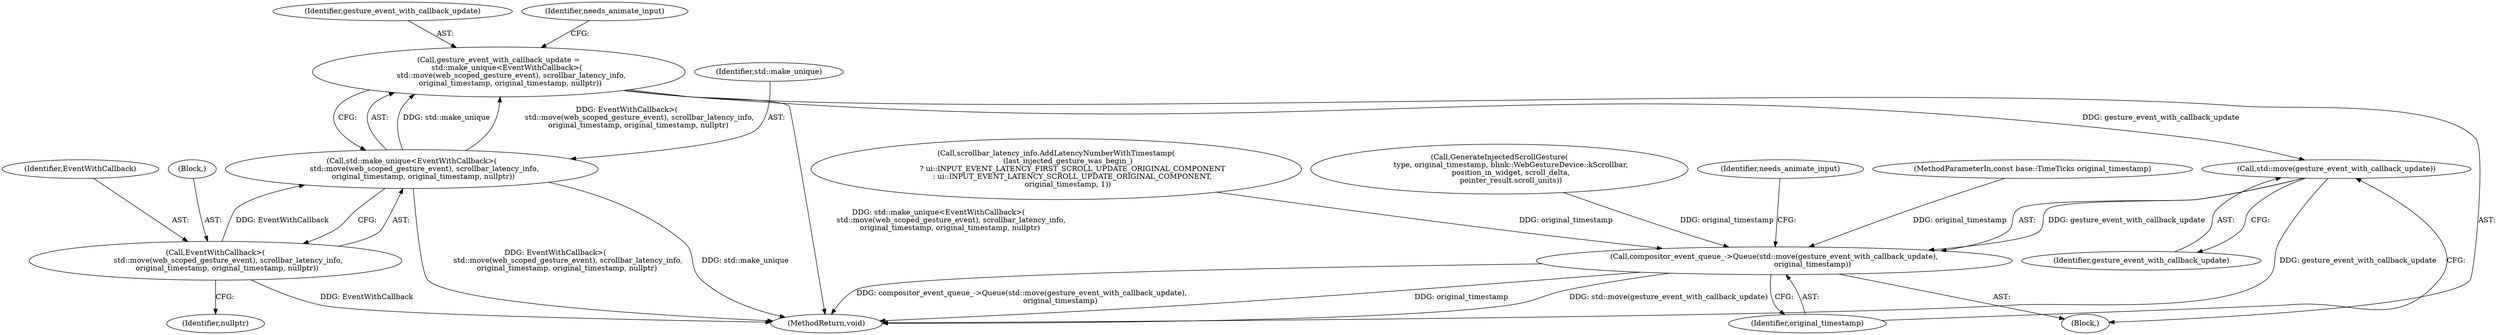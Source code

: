 digraph "0_Chrome_14f2111f9cec919a450115ce4914f228effca58e_4@API" {
"1000155" [label="(Call,gesture_event_with_callback_update =\n       std::make_unique<EventWithCallback>(\n           std::move(web_scoped_gesture_event), scrollbar_latency_info,\n          original_timestamp, original_timestamp, nullptr))"];
"1000157" [label="(Call,std::make_unique<EventWithCallback>(\n           std::move(web_scoped_gesture_event), scrollbar_latency_info,\n          original_timestamp, original_timestamp, nullptr))"];
"1000159" [label="(Call,EventWithCallback>(\n           std::move(web_scoped_gesture_event), scrollbar_latency_info,\n          original_timestamp, original_timestamp, nullptr))"];
"1000176" [label="(Call,std::move(gesture_event_with_callback_update))"];
"1000175" [label="(Call,compositor_event_queue_->Queue(std::move(gesture_event_with_callback_update),\n                                 original_timestamp))"];
"1000160" [label="(Identifier,EventWithCallback)"];
"1000176" [label="(Call,std::move(gesture_event_with_callback_update))"];
"1000159" [label="(Call,EventWithCallback>(\n           std::move(web_scoped_gesture_event), scrollbar_latency_info,\n          original_timestamp, original_timestamp, nullptr))"];
"1000157" [label="(Call,std::make_unique<EventWithCallback>(\n           std::move(web_scoped_gesture_event), scrollbar_latency_info,\n          original_timestamp, original_timestamp, nullptr))"];
"1000177" [label="(Identifier,gesture_event_with_callback_update)"];
"1000180" [label="(Identifier,needs_animate_input)"];
"1000105" [label="(MethodParameterIn,const base::TimeTicks original_timestamp)"];
"1000156" [label="(Identifier,gesture_event_with_callback_update)"];
"1000158" [label="(Identifier,std::make_unique)"];
"1000106" [label="(Block,)"];
"1000170" [label="(Identifier,nullptr)"];
"1000178" [label="(Identifier,original_timestamp)"];
"1000182" [label="(MethodReturn,void)"];
"1000144" [label="(Call,scrollbar_latency_info.AddLatencyNumberWithTimestamp(\n          (last_injected_gesture_was_begin_)\n              ? ui::INPUT_EVENT_LATENCY_FIRST_SCROLL_UPDATE_ORIGINAL_COMPONENT\n              : ui::INPUT_EVENT_LATENCY_SCROLL_UPDATE_ORIGINAL_COMPONENT,\n          original_timestamp, 1))"];
"1000161" [label="(Block,)"];
"1000111" [label="(Call,GenerateInjectedScrollGesture(\n          type, original_timestamp, blink::WebGestureDevice::kScrollbar,\n          position_in_widget, scroll_delta,\n          pointer_result.scroll_units))"];
"1000173" [label="(Identifier,needs_animate_input)"];
"1000175" [label="(Call,compositor_event_queue_->Queue(std::move(gesture_event_with_callback_update),\n                                 original_timestamp))"];
"1000155" [label="(Call,gesture_event_with_callback_update =\n       std::make_unique<EventWithCallback>(\n           std::move(web_scoped_gesture_event), scrollbar_latency_info,\n          original_timestamp, original_timestamp, nullptr))"];
"1000155" -> "1000106"  [label="AST: "];
"1000155" -> "1000157"  [label="CFG: "];
"1000156" -> "1000155"  [label="AST: "];
"1000157" -> "1000155"  [label="AST: "];
"1000173" -> "1000155"  [label="CFG: "];
"1000155" -> "1000182"  [label="DDG: std::make_unique<EventWithCallback>(\n           std::move(web_scoped_gesture_event), scrollbar_latency_info,\n          original_timestamp, original_timestamp, nullptr)"];
"1000157" -> "1000155"  [label="DDG: std::make_unique"];
"1000157" -> "1000155"  [label="DDG: EventWithCallback>(\n           std::move(web_scoped_gesture_event), scrollbar_latency_info,\n          original_timestamp, original_timestamp, nullptr)"];
"1000155" -> "1000176"  [label="DDG: gesture_event_with_callback_update"];
"1000157" -> "1000159"  [label="CFG: "];
"1000158" -> "1000157"  [label="AST: "];
"1000159" -> "1000157"  [label="AST: "];
"1000157" -> "1000182"  [label="DDG: EventWithCallback>(\n           std::move(web_scoped_gesture_event), scrollbar_latency_info,\n          original_timestamp, original_timestamp, nullptr)"];
"1000157" -> "1000182"  [label="DDG: std::make_unique"];
"1000159" -> "1000157"  [label="DDG: EventWithCallback"];
"1000159" -> "1000170"  [label="CFG: "];
"1000160" -> "1000159"  [label="AST: "];
"1000161" -> "1000159"  [label="AST: "];
"1000159" -> "1000182"  [label="DDG: EventWithCallback"];
"1000176" -> "1000175"  [label="AST: "];
"1000176" -> "1000177"  [label="CFG: "];
"1000177" -> "1000176"  [label="AST: "];
"1000178" -> "1000176"  [label="CFG: "];
"1000176" -> "1000182"  [label="DDG: gesture_event_with_callback_update"];
"1000176" -> "1000175"  [label="DDG: gesture_event_with_callback_update"];
"1000175" -> "1000106"  [label="AST: "];
"1000175" -> "1000178"  [label="CFG: "];
"1000178" -> "1000175"  [label="AST: "];
"1000180" -> "1000175"  [label="CFG: "];
"1000175" -> "1000182"  [label="DDG: original_timestamp"];
"1000175" -> "1000182"  [label="DDG: std::move(gesture_event_with_callback_update)"];
"1000175" -> "1000182"  [label="DDG: compositor_event_queue_->Queue(std::move(gesture_event_with_callback_update),\n                                 original_timestamp)"];
"1000144" -> "1000175"  [label="DDG: original_timestamp"];
"1000111" -> "1000175"  [label="DDG: original_timestamp"];
"1000105" -> "1000175"  [label="DDG: original_timestamp"];
}
